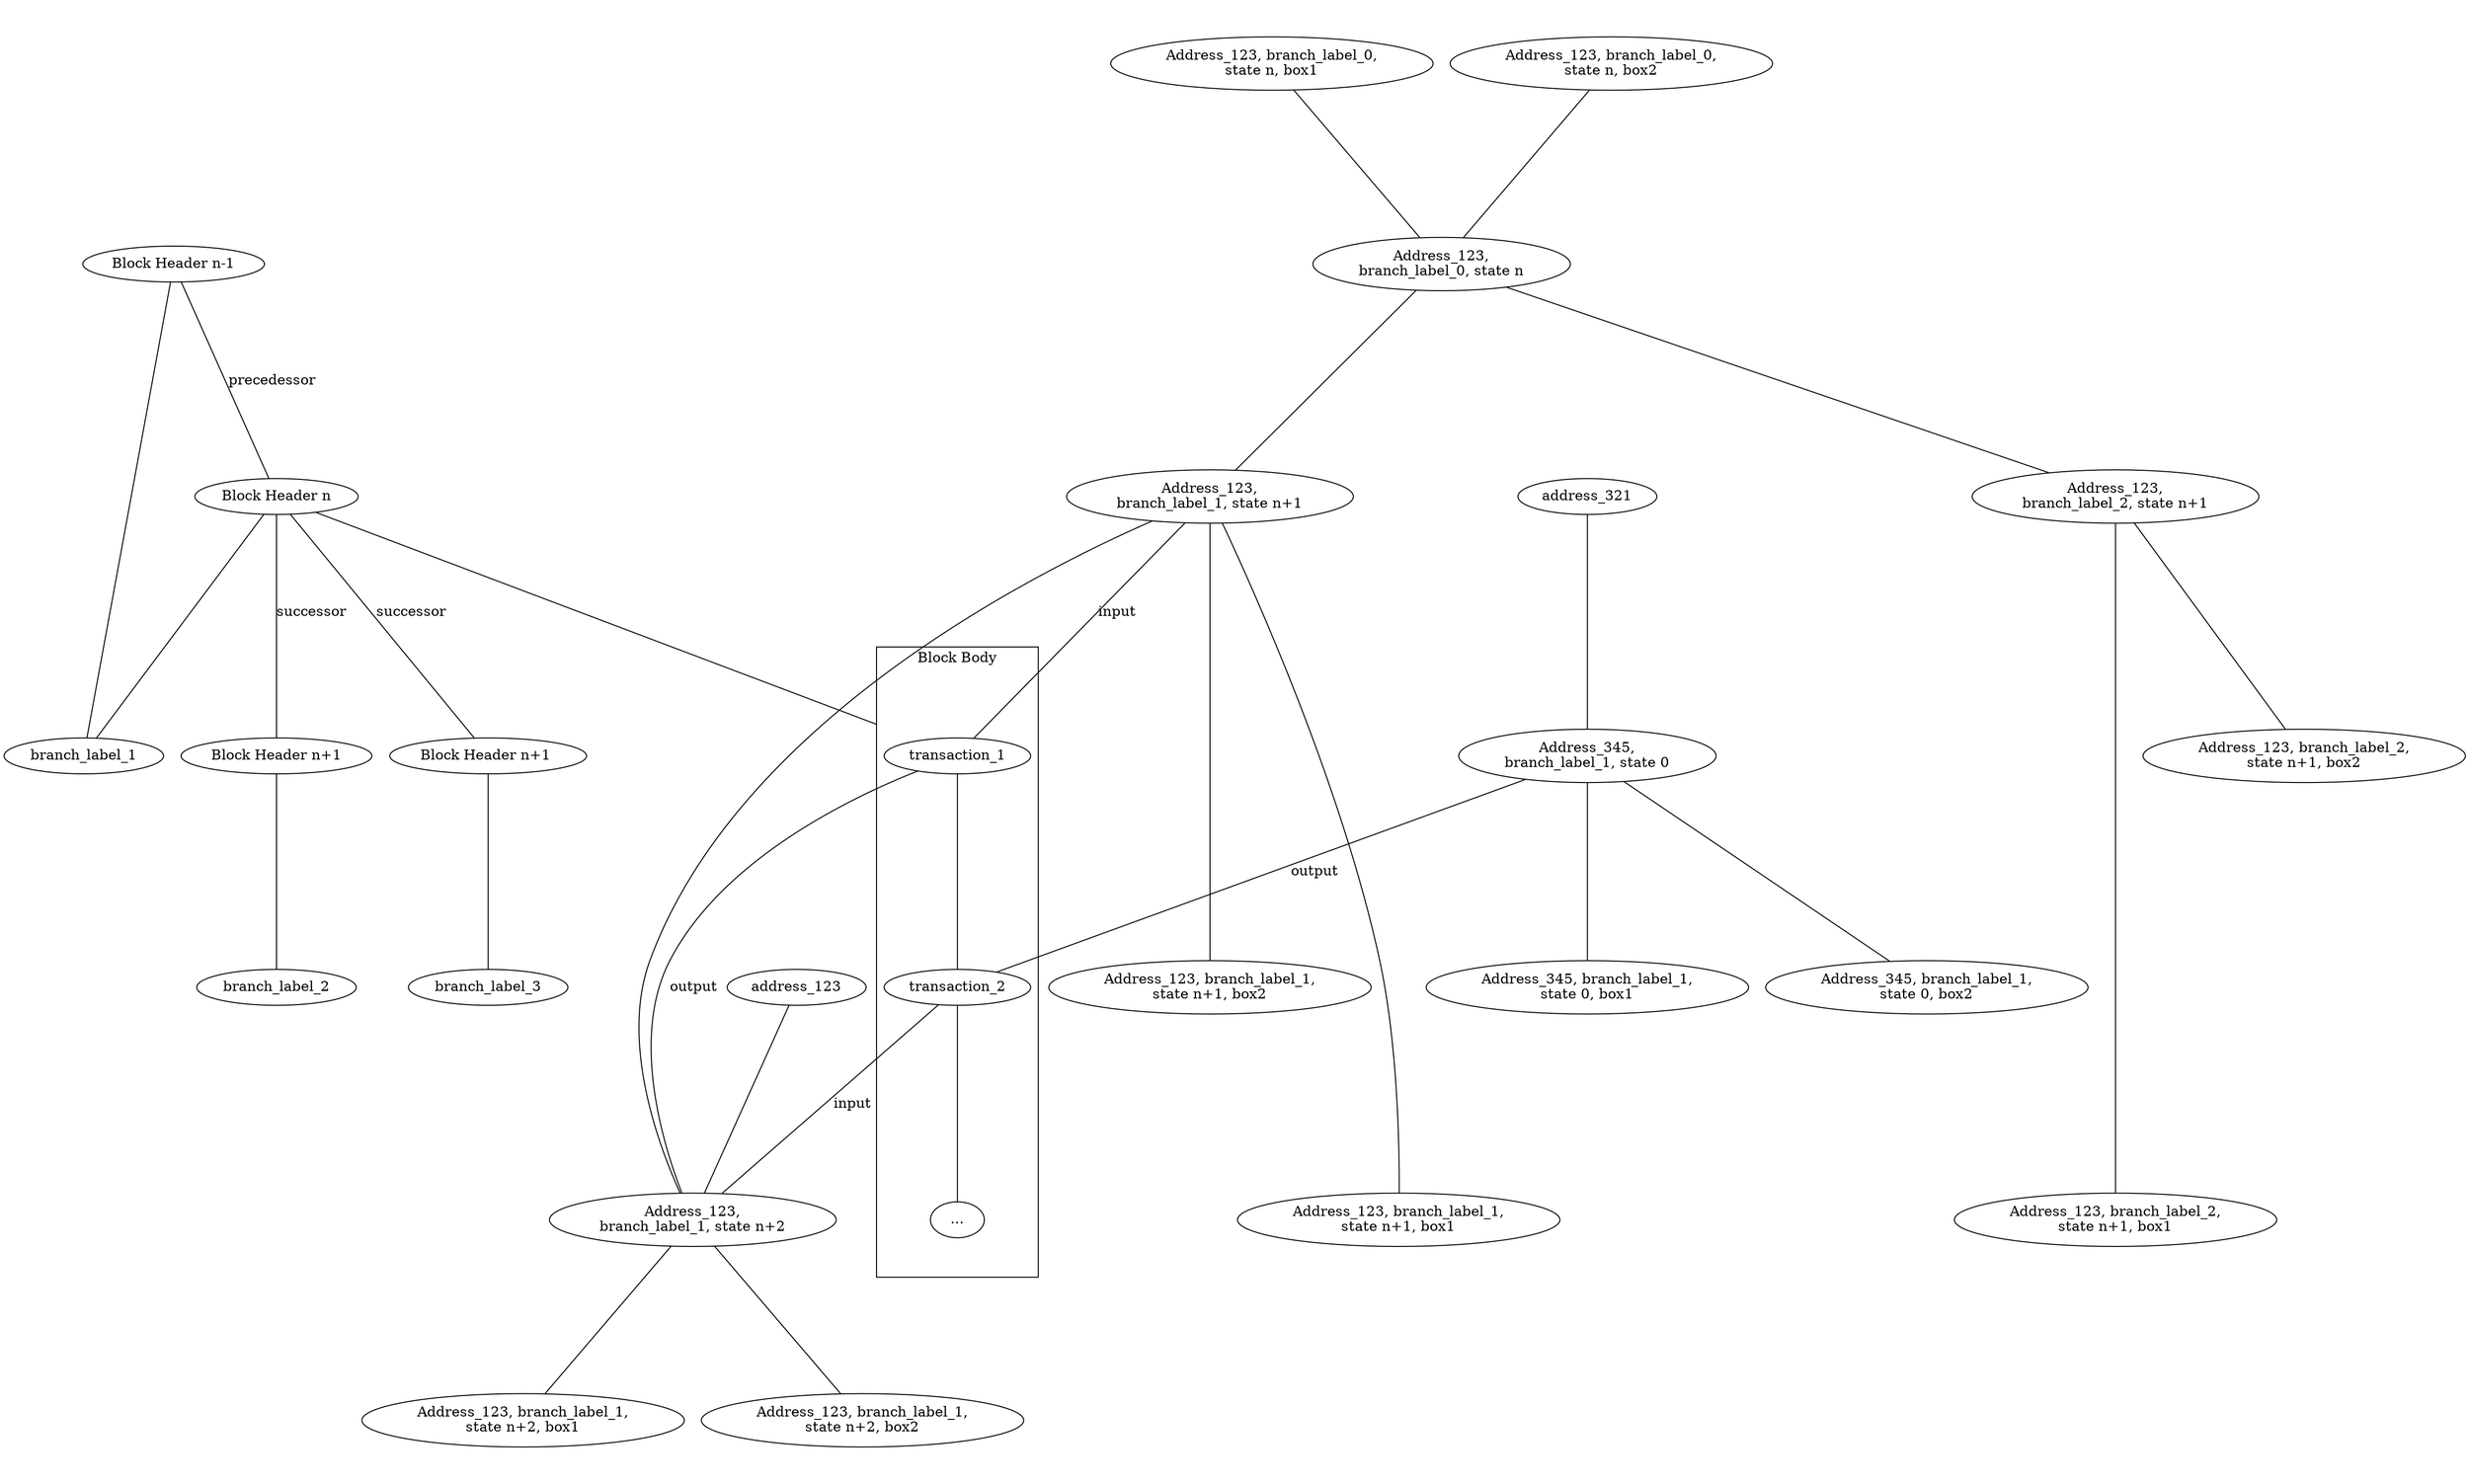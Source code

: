 graph g {
  ratio= 0.6;
  compound=true;
  "Block Header n" [label="Block Header n"]
  "Block Header n-1" -- branch_label_1
  "Block Header n-1" -- "Block Header n" [label = "precedessor"];
  "Block Header n" -- "Block Header n+1" [label = "successor"]
  "Block Header n" -- "Block Header n+1 " [label = "successor"]
  "Block Header n" -- branch_label_1
  "Block Header n" -- transaction_1 [lhead=cluster0]
  "Block Header n+1" -- branch_label_2
  "Block Header n+1 " -- branch_label_3

  subgraph cluster0 {
    label = "Block Body"
    transaction_1 -- transaction_2 -- "...";
  }
  {"Address_123, branch_label_0,\nstate n, box1" "Address_123, branch_label_0,\nstate n, box2"} -- "Address_123,\nbranch_label_0, state n"
  "Address_123,\nbranch_label_0, state n" --  {"Address_123,\nbranch_label_1, state n+1" "Address_123,\nbranch_label_2, state n+1"}
  "Address_123,\nbranch_label_1, state n+1" -- "Address_123, branch_label_1,\nstate n+1, box1" [minlen="3"]
  "Address_123,\nbranch_label_1, state n+1" -- "Address_123, branch_label_1,\nstate n+1, box2" [minlen="2"]
  "Address_123,\nbranch_label_2, state n+1" -- "Address_123, branch_label_2,\nstate n+1, box1" [minlen="3"]
  "Address_123,\nbranch_label_2, state n+1" -- "Address_123, branch_label_2,\nstate n+1, box2"
  "Address_123,\nbranch_label_1, state n+1" -- transaction_1 [label="input"]
  "Address_123,\nbranch_label_1, state n+1" -- "Address_123,\nbranch_label_1, state n+2" -- {"Address_123, branch_label_1,\nstate n+2, box1" "Address_123, branch_label_1,\nstate n+2, box2"}
  transaction_1 -- "Address_123,\nbranch_label_1, state n+2" [label = "output"]
  transaction_2 -- "Address_123,\nbranch_label_1, state n+2" [label="input"]
  address_123 -- "Address_123,\nbranch_label_1, state n+2"
  "Address_345,\nbranch_label_1, state 0" -- transaction_2 [label="output"]
  "Address_345,\nbranch_label_1, state 0" -- {"Address_345, branch_label_1,\nstate 0, box1" "Address_345, branch_label_1,\nstate 0, box2"}
  "address_321" -- "Address_345,\nbranch_label_1, state 0"
}